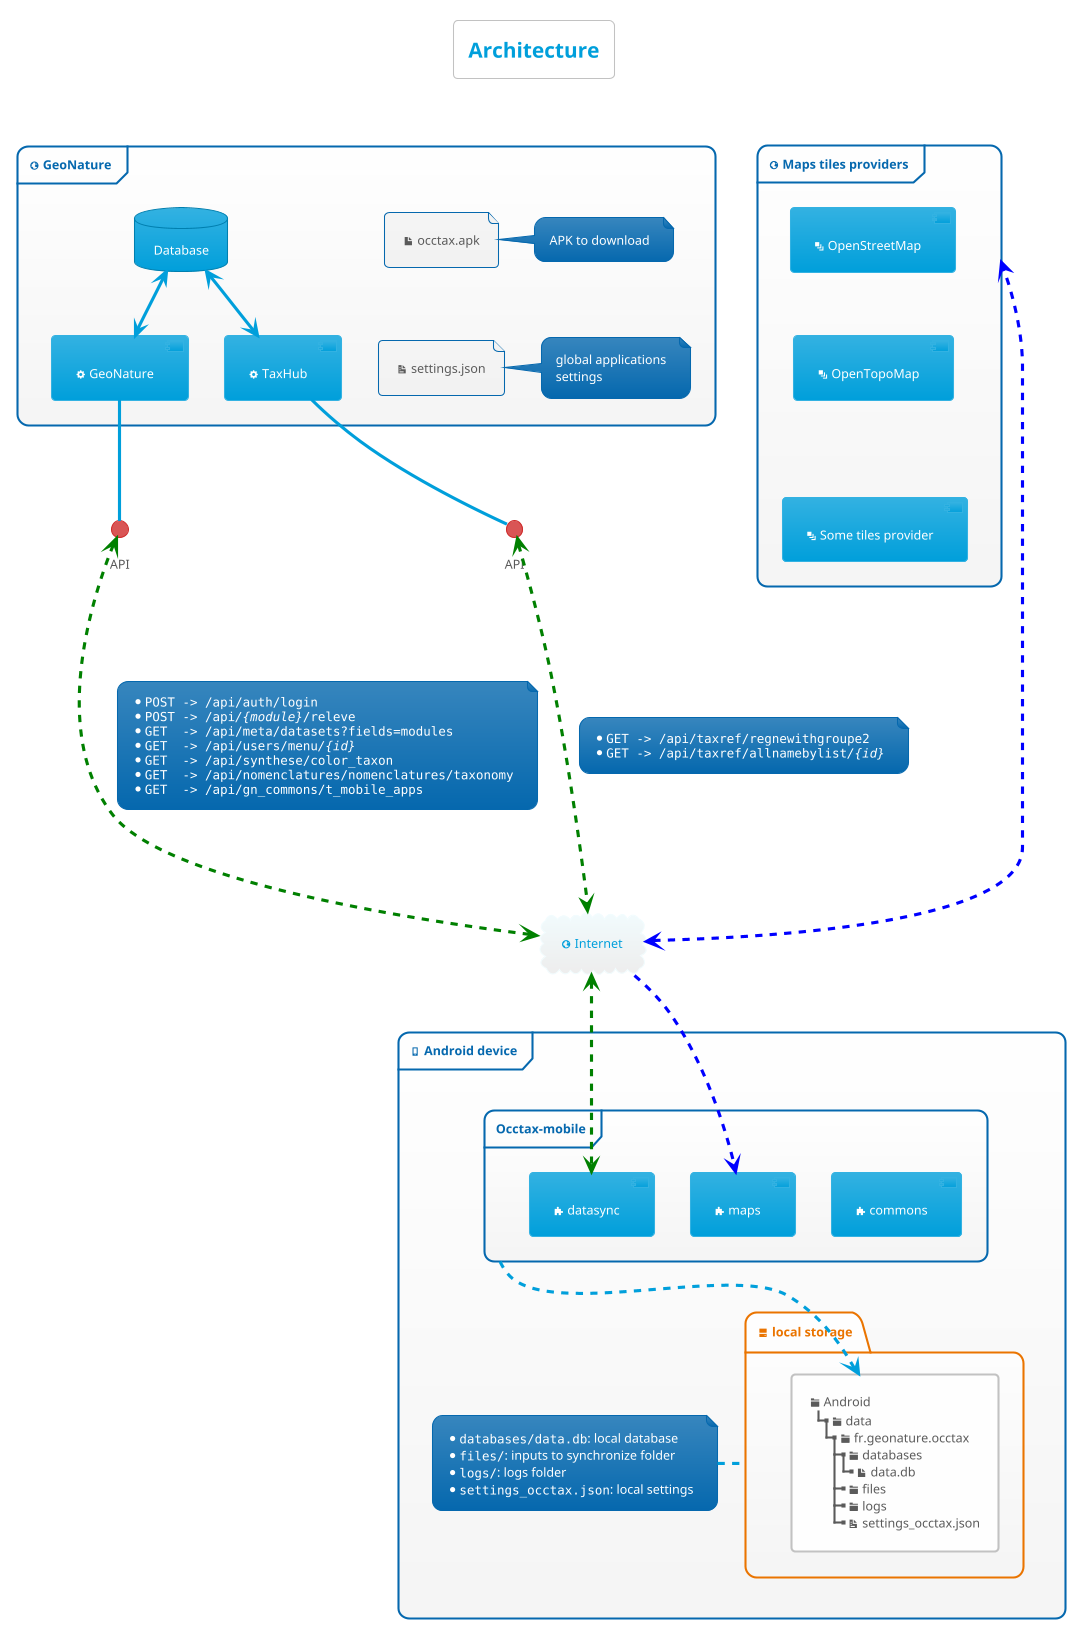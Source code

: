 @startuml

!theme bluegray

skinparam componentStyle uml2
skinparam backgroundColor transparent

title **Architecture**

frame "<&globe> GeoNature" as frame_gn {
    database "Database" as db

    component "<&cog> GeoNature" as comp_gn
    component "<&cog> TaxHub" as comp_th

    file "<&file> occtax.apk" as apk
    note right: APK to download
    file "<&document> settings.json" as json
    note right: global applications\nsettings

    apk -[hidden]- json

    db <--> comp_gn
    db <--> comp_th
}

interface "API" as i_api_gn
interface "API" as i_api_th

comp_gn -- i_api_gn
comp_th -- i_api_th

cloud "<&globe> Internet" as internet

i_api_gn <..[#green]..> internet
note left on link
    * ""POST -> /api/auth/login""
    * ""POST -> /api///{module}///releve""
    * ""GET  -> /api/meta/datasets?fields=modules""
    * ""GET  -> /api/users/menu///{id}//""
    * ""GET  -> /api/synthese/color_taxon""
    * ""GET  -> /api/nomenclatures/nomenclatures/taxonomy""
    * ""GET  -> /api/gn_commons/t_mobile_apps""
end note

i_api_th <..[#green]..> internet
note left on link
    * ""GET -> /api/taxref/regnewithgroupe2""
    * ""GET -> /api/taxref/allnamebylist///{id}//""
end note

frame "<&globe> Maps tiles providers" as tiles_providers {
    component "<&layers> OpenStreetMap" as tp_osm
    component "<&layers> OpenTopoMap" as tp_otm
    component "<&layers> Some tiles provider" as tp_other

    tp_osm -[hidden]- tp_otm
    tp_otm -[hidden]- tp_other
}

tiles_providers -[hidden]left- frame_gn
tiles_providers <.[#blue].> internet

frame "<&phone> Android device" as device {
    frame "Occtax-mobile" as frame_occtax {
        component "<&puzzle-piece> commons" as gn_commons
        component "<&puzzle-piece> datasync" as gn_datasync
        component "<&puzzle-piece> maps" as gn_maps

        internet <.[#green].> gn_datasync
        internet .[#blue].> gn_maps
    }

    folder "<&hard-drive> local storage" as local_storage {
        rectangle sd [
            <&folder> Android
            |_ <&folder> data
              |_ <&folder> fr.geonature.occtax
                |_ <&folder> databases
                  |_ <&file> data.db
                |_ <&folder> files
                |_ <&folder> logs
                |_ <&document> settings_occtax.json
        ]
    }
    
    note as note_local_storage
        * ""databases/data.db"": local database
        * ""files/"": inputs to synchronize folder
        * ""logs/"": logs folder
        * ""settings_occtax.json"": local settings
    end note

    note_local_storage . local_storage

    frame_occtax .down.> sd
}

internet -[hidden]- device

@enduml